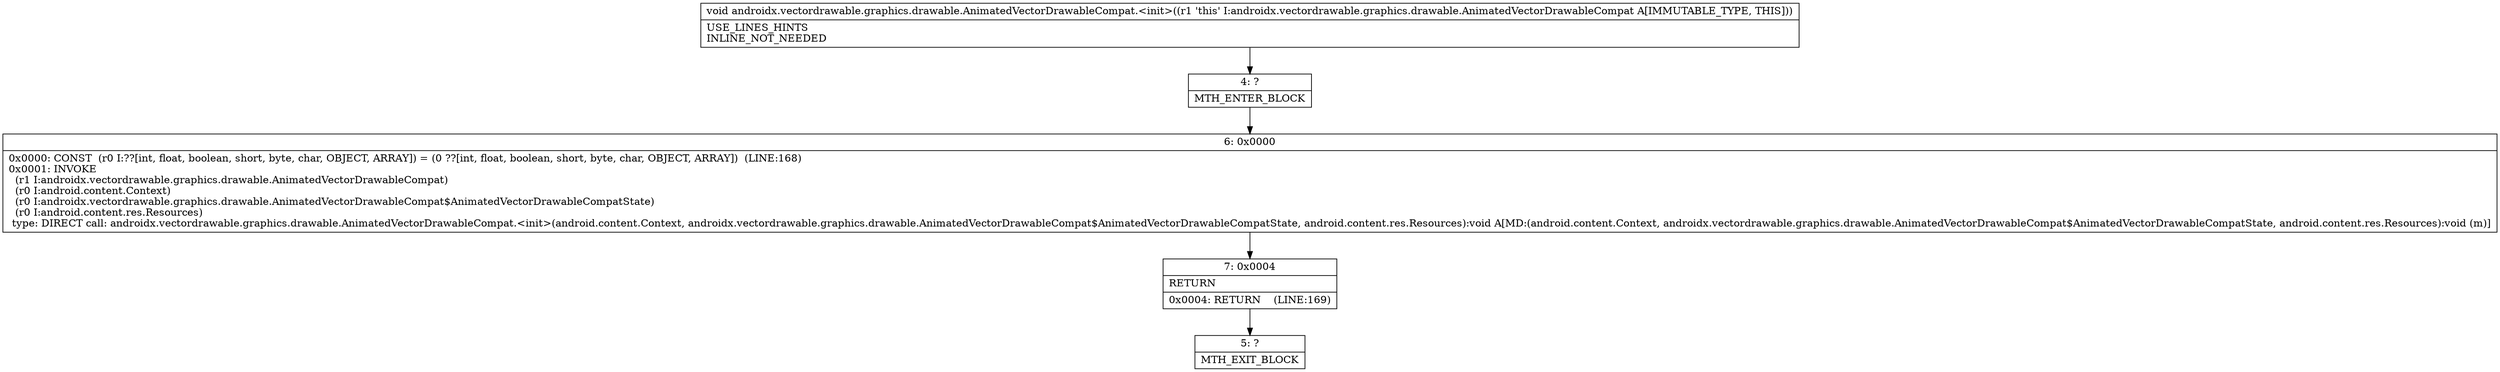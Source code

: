 digraph "CFG forandroidx.vectordrawable.graphics.drawable.AnimatedVectorDrawableCompat.\<init\>()V" {
Node_4 [shape=record,label="{4\:\ ?|MTH_ENTER_BLOCK\l}"];
Node_6 [shape=record,label="{6\:\ 0x0000|0x0000: CONST  (r0 I:??[int, float, boolean, short, byte, char, OBJECT, ARRAY]) = (0 ??[int, float, boolean, short, byte, char, OBJECT, ARRAY])  (LINE:168)\l0x0001: INVOKE  \l  (r1 I:androidx.vectordrawable.graphics.drawable.AnimatedVectorDrawableCompat)\l  (r0 I:android.content.Context)\l  (r0 I:androidx.vectordrawable.graphics.drawable.AnimatedVectorDrawableCompat$AnimatedVectorDrawableCompatState)\l  (r0 I:android.content.res.Resources)\l type: DIRECT call: androidx.vectordrawable.graphics.drawable.AnimatedVectorDrawableCompat.\<init\>(android.content.Context, androidx.vectordrawable.graphics.drawable.AnimatedVectorDrawableCompat$AnimatedVectorDrawableCompatState, android.content.res.Resources):void A[MD:(android.content.Context, androidx.vectordrawable.graphics.drawable.AnimatedVectorDrawableCompat$AnimatedVectorDrawableCompatState, android.content.res.Resources):void (m)]\l}"];
Node_7 [shape=record,label="{7\:\ 0x0004|RETURN\l|0x0004: RETURN    (LINE:169)\l}"];
Node_5 [shape=record,label="{5\:\ ?|MTH_EXIT_BLOCK\l}"];
MethodNode[shape=record,label="{void androidx.vectordrawable.graphics.drawable.AnimatedVectorDrawableCompat.\<init\>((r1 'this' I:androidx.vectordrawable.graphics.drawable.AnimatedVectorDrawableCompat A[IMMUTABLE_TYPE, THIS]))  | USE_LINES_HINTS\lINLINE_NOT_NEEDED\l}"];
MethodNode -> Node_4;Node_4 -> Node_6;
Node_6 -> Node_7;
Node_7 -> Node_5;
}

